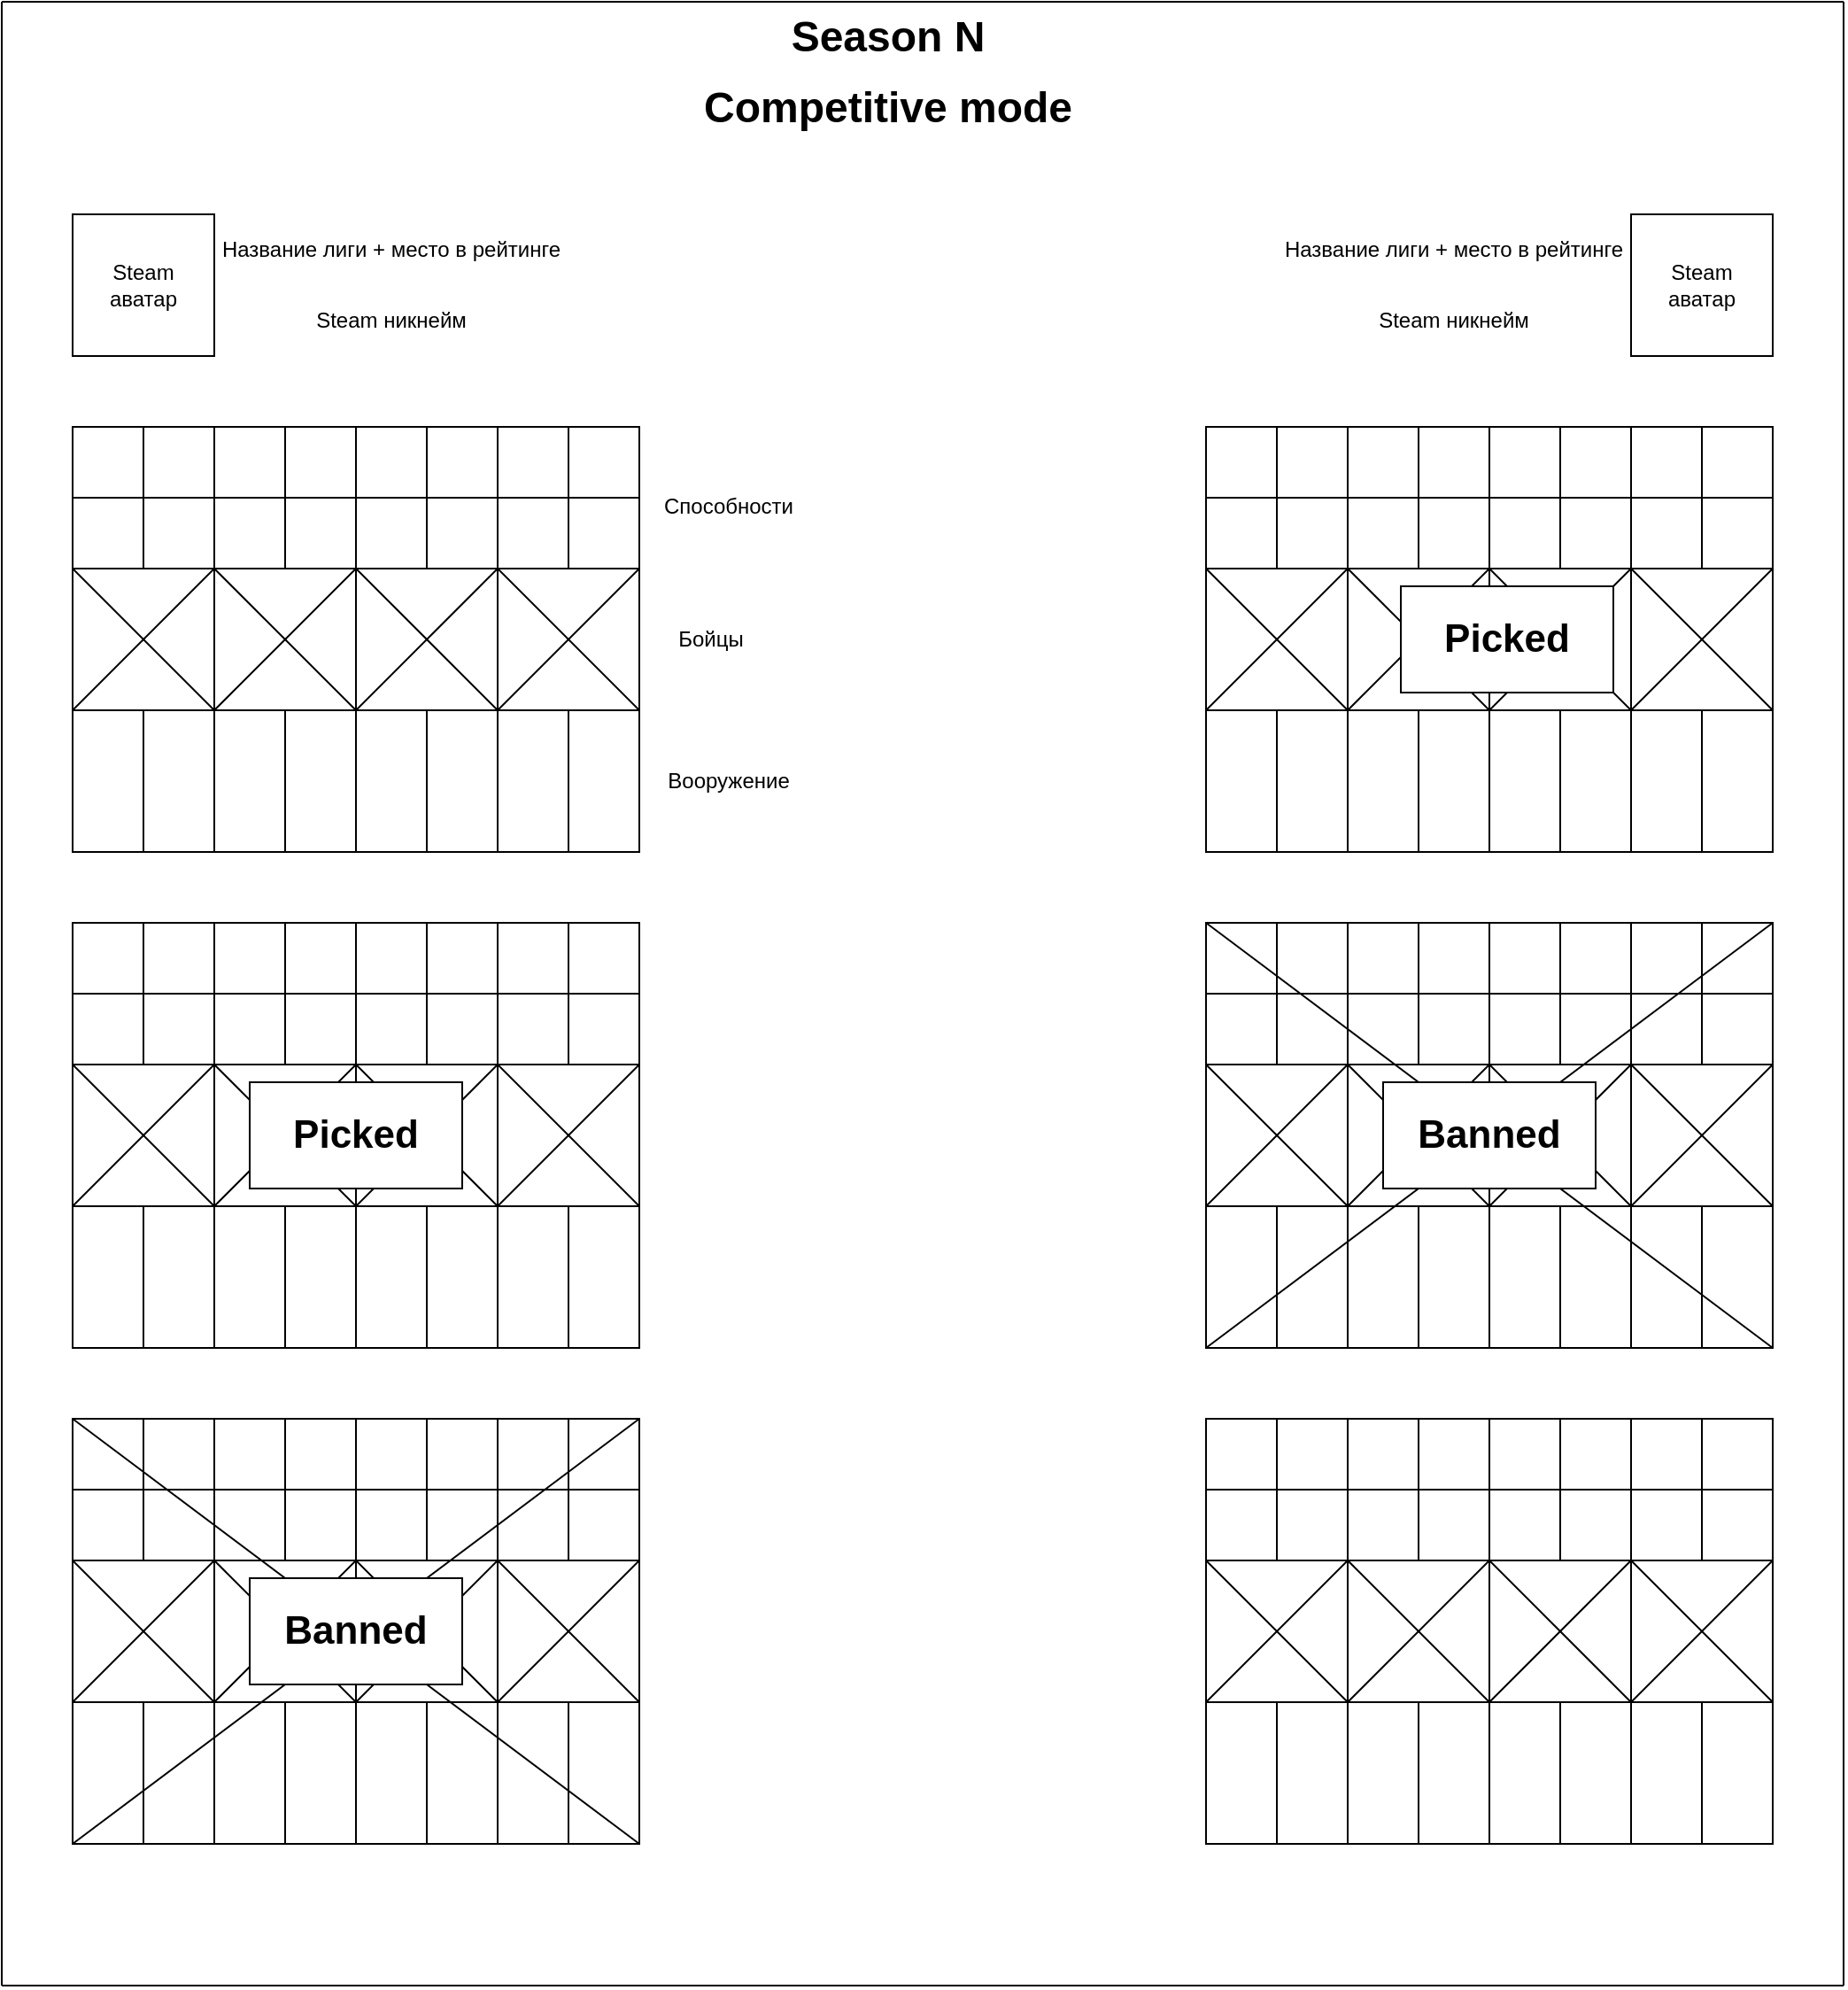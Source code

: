 <mxfile version="20.3.0" type="device"><diagram name="Page-1" id="03018318-947c-dd8e-b7a3-06fadd420f32"><mxGraphModel dx="1422" dy="1725" grid="1" gridSize="10" guides="1" tooltips="1" connect="1" arrows="1" fold="1" page="1" pageScale="1" pageWidth="1100" pageHeight="850" background="none" math="0" shadow="0"><root><mxCell id="0"/><mxCell id="1" parent="0"/><mxCell id="Wm2LKDIIWvt6Hf_OuurH-1" value="" style="endArrow=none;html=1;rounded=0;" edge="1" parent="1"><mxGeometry width="50" height="50" relative="1" as="geometry"><mxPoint x="40" y="840" as="sourcePoint"/><mxPoint x="40" y="-280" as="targetPoint"/></mxGeometry></mxCell><mxCell id="Wm2LKDIIWvt6Hf_OuurH-2" value="" style="endArrow=none;html=1;rounded=0;" edge="1" parent="1"><mxGeometry width="50" height="50" relative="1" as="geometry"><mxPoint x="40" y="840" as="sourcePoint"/><mxPoint x="1080" y="840" as="targetPoint"/></mxGeometry></mxCell><mxCell id="Wm2LKDIIWvt6Hf_OuurH-3" value="" style="endArrow=none;html=1;rounded=0;" edge="1" parent="1"><mxGeometry width="50" height="50" relative="1" as="geometry"><mxPoint x="40" y="-280" as="sourcePoint"/><mxPoint x="1080" y="-280" as="targetPoint"/></mxGeometry></mxCell><mxCell id="Wm2LKDIIWvt6Hf_OuurH-4" value="" style="endArrow=none;html=1;rounded=0;" edge="1" parent="1"><mxGeometry width="50" height="50" relative="1" as="geometry"><mxPoint x="1080" y="840" as="sourcePoint"/><mxPoint x="1080" y="-280" as="targetPoint"/></mxGeometry></mxCell><mxCell id="Wm2LKDIIWvt6Hf_OuurH-5" value="Steam&lt;br&gt;аватар" style="whiteSpace=wrap;html=1;aspect=fixed;" vertex="1" parent="1"><mxGeometry x="80" y="-160" width="80" height="80" as="geometry"/></mxCell><mxCell id="Wm2LKDIIWvt6Hf_OuurH-7" value="Season N" style="text;strokeColor=none;fillColor=none;html=1;fontSize=24;fontStyle=1;verticalAlign=middle;align=center;" vertex="1" parent="1"><mxGeometry x="480" y="-280" width="120" height="40" as="geometry"/></mxCell><mxCell id="Wm2LKDIIWvt6Hf_OuurH-8" value="Competitive mode" style="text;strokeColor=none;fillColor=none;html=1;fontSize=24;fontStyle=1;verticalAlign=middle;align=center;" vertex="1" parent="1"><mxGeometry x="480" y="-240" width="120" height="40" as="geometry"/></mxCell><mxCell id="Wm2LKDIIWvt6Hf_OuurH-9" value="Название лиги + место в рейтинге" style="text;html=1;strokeColor=none;fillColor=none;align=center;verticalAlign=middle;whiteSpace=wrap;rounded=0;" vertex="1" parent="1"><mxGeometry x="160" y="-160" width="200" height="40" as="geometry"/></mxCell><mxCell id="Wm2LKDIIWvt6Hf_OuurH-10" value="Steam никнейм" style="text;html=1;strokeColor=none;fillColor=none;align=center;verticalAlign=middle;whiteSpace=wrap;rounded=0;" vertex="1" parent="1"><mxGeometry x="160" y="-120" width="200" height="40" as="geometry"/></mxCell><mxCell id="Wm2LKDIIWvt6Hf_OuurH-11" value="Steam&lt;br&gt;аватар" style="whiteSpace=wrap;html=1;aspect=fixed;" vertex="1" parent="1"><mxGeometry x="960" y="-160" width="80" height="80" as="geometry"/></mxCell><mxCell id="Wm2LKDIIWvt6Hf_OuurH-12" value="Название лиги + место в рейтинге" style="text;html=1;strokeColor=none;fillColor=none;align=center;verticalAlign=middle;whiteSpace=wrap;rounded=0;" vertex="1" parent="1"><mxGeometry x="760" y="-160" width="200" height="40" as="geometry"/></mxCell><mxCell id="Wm2LKDIIWvt6Hf_OuurH-13" value="Steam никнейм" style="text;html=1;strokeColor=none;fillColor=none;align=center;verticalAlign=middle;whiteSpace=wrap;rounded=0;" vertex="1" parent="1"><mxGeometry x="760" y="-120" width="200" height="40" as="geometry"/></mxCell><mxCell id="Wm2LKDIIWvt6Hf_OuurH-14" value="" style="whiteSpace=wrap;html=1;aspect=fixed;" vertex="1" parent="1"><mxGeometry x="80" y="40" width="80" height="80" as="geometry"/></mxCell><mxCell id="Wm2LKDIIWvt6Hf_OuurH-15" value="" style="endArrow=none;html=1;rounded=0;entryX=1;entryY=0;entryDx=0;entryDy=0;" edge="1" parent="1" target="Wm2LKDIIWvt6Hf_OuurH-14"><mxGeometry width="50" height="50" relative="1" as="geometry"><mxPoint x="80" y="120" as="sourcePoint"/><mxPoint x="130" y="70" as="targetPoint"/></mxGeometry></mxCell><mxCell id="Wm2LKDIIWvt6Hf_OuurH-16" value="" style="endArrow=none;html=1;rounded=0;entryX=1;entryY=1;entryDx=0;entryDy=0;" edge="1" parent="1" target="Wm2LKDIIWvt6Hf_OuurH-14"><mxGeometry width="50" height="50" relative="1" as="geometry"><mxPoint x="80" y="40" as="sourcePoint"/><mxPoint x="130" y="-10" as="targetPoint"/></mxGeometry></mxCell><mxCell id="Wm2LKDIIWvt6Hf_OuurH-20" value="" style="whiteSpace=wrap;html=1;aspect=fixed;" vertex="1" parent="1"><mxGeometry x="160" y="40" width="80" height="80" as="geometry"/></mxCell><mxCell id="Wm2LKDIIWvt6Hf_OuurH-21" value="" style="endArrow=none;html=1;rounded=0;entryX=1;entryY=0;entryDx=0;entryDy=0;" edge="1" parent="1" target="Wm2LKDIIWvt6Hf_OuurH-20"><mxGeometry width="50" height="50" relative="1" as="geometry"><mxPoint x="160" y="120" as="sourcePoint"/><mxPoint x="210" y="70" as="targetPoint"/></mxGeometry></mxCell><mxCell id="Wm2LKDIIWvt6Hf_OuurH-22" value="" style="endArrow=none;html=1;rounded=0;entryX=1;entryY=1;entryDx=0;entryDy=0;" edge="1" parent="1" target="Wm2LKDIIWvt6Hf_OuurH-20"><mxGeometry width="50" height="50" relative="1" as="geometry"><mxPoint x="160" y="40" as="sourcePoint"/><mxPoint x="210" y="-10" as="targetPoint"/></mxGeometry></mxCell><mxCell id="Wm2LKDIIWvt6Hf_OuurH-23" value="" style="whiteSpace=wrap;html=1;aspect=fixed;" vertex="1" parent="1"><mxGeometry x="240" y="40" width="80" height="80" as="geometry"/></mxCell><mxCell id="Wm2LKDIIWvt6Hf_OuurH-24" value="" style="endArrow=none;html=1;rounded=0;entryX=1;entryY=0;entryDx=0;entryDy=0;" edge="1" parent="1" target="Wm2LKDIIWvt6Hf_OuurH-23"><mxGeometry width="50" height="50" relative="1" as="geometry"><mxPoint x="240" y="120" as="sourcePoint"/><mxPoint x="290" y="70" as="targetPoint"/></mxGeometry></mxCell><mxCell id="Wm2LKDIIWvt6Hf_OuurH-25" value="" style="endArrow=none;html=1;rounded=0;entryX=1;entryY=1;entryDx=0;entryDy=0;" edge="1" parent="1" target="Wm2LKDIIWvt6Hf_OuurH-23"><mxGeometry width="50" height="50" relative="1" as="geometry"><mxPoint x="240" y="40" as="sourcePoint"/><mxPoint x="290" y="-10" as="targetPoint"/></mxGeometry></mxCell><mxCell id="Wm2LKDIIWvt6Hf_OuurH-26" value="" style="whiteSpace=wrap;html=1;aspect=fixed;" vertex="1" parent="1"><mxGeometry x="320" y="40" width="80" height="80" as="geometry"/></mxCell><mxCell id="Wm2LKDIIWvt6Hf_OuurH-27" value="" style="endArrow=none;html=1;rounded=0;entryX=1;entryY=0;entryDx=0;entryDy=0;" edge="1" parent="1" target="Wm2LKDIIWvt6Hf_OuurH-26"><mxGeometry width="50" height="50" relative="1" as="geometry"><mxPoint x="320" y="120" as="sourcePoint"/><mxPoint x="370" y="70" as="targetPoint"/></mxGeometry></mxCell><mxCell id="Wm2LKDIIWvt6Hf_OuurH-28" value="" style="endArrow=none;html=1;rounded=0;entryX=1;entryY=1;entryDx=0;entryDy=0;" edge="1" parent="1" target="Wm2LKDIIWvt6Hf_OuurH-26"><mxGeometry width="50" height="50" relative="1" as="geometry"><mxPoint x="320" y="40" as="sourcePoint"/><mxPoint x="370" y="-10" as="targetPoint"/></mxGeometry></mxCell><mxCell id="Wm2LKDIIWvt6Hf_OuurH-29" value="" style="rounded=0;whiteSpace=wrap;html=1;" vertex="1" parent="1"><mxGeometry x="80" y="120" width="40" height="80" as="geometry"/></mxCell><mxCell id="Wm2LKDIIWvt6Hf_OuurH-30" value="" style="rounded=0;whiteSpace=wrap;html=1;" vertex="1" parent="1"><mxGeometry x="120" y="120" width="40" height="80" as="geometry"/></mxCell><mxCell id="Wm2LKDIIWvt6Hf_OuurH-31" value="" style="rounded=0;whiteSpace=wrap;html=1;" vertex="1" parent="1"><mxGeometry x="160" y="120" width="40" height="80" as="geometry"/></mxCell><mxCell id="Wm2LKDIIWvt6Hf_OuurH-32" value="" style="rounded=0;whiteSpace=wrap;html=1;" vertex="1" parent="1"><mxGeometry x="200" y="120" width="40" height="80" as="geometry"/></mxCell><mxCell id="Wm2LKDIIWvt6Hf_OuurH-33" value="" style="rounded=0;whiteSpace=wrap;html=1;" vertex="1" parent="1"><mxGeometry x="240" y="120" width="40" height="80" as="geometry"/></mxCell><mxCell id="Wm2LKDIIWvt6Hf_OuurH-34" value="" style="rounded=0;whiteSpace=wrap;html=1;" vertex="1" parent="1"><mxGeometry x="280" y="120" width="40" height="80" as="geometry"/></mxCell><mxCell id="Wm2LKDIIWvt6Hf_OuurH-35" value="" style="rounded=0;whiteSpace=wrap;html=1;" vertex="1" parent="1"><mxGeometry x="320" y="120" width="40" height="80" as="geometry"/></mxCell><mxCell id="Wm2LKDIIWvt6Hf_OuurH-36" value="" style="rounded=0;whiteSpace=wrap;html=1;" vertex="1" parent="1"><mxGeometry x="360" y="120" width="40" height="80" as="geometry"/></mxCell><mxCell id="Wm2LKDIIWvt6Hf_OuurH-37" value="" style="rounded=0;whiteSpace=wrap;html=1;" vertex="1" parent="1"><mxGeometry x="80" y="-40" width="40" height="40" as="geometry"/></mxCell><mxCell id="Wm2LKDIIWvt6Hf_OuurH-38" value="" style="rounded=0;whiteSpace=wrap;html=1;" vertex="1" parent="1"><mxGeometry x="80" width="40" height="40" as="geometry"/></mxCell><mxCell id="Wm2LKDIIWvt6Hf_OuurH-39" value="" style="rounded=0;whiteSpace=wrap;html=1;" vertex="1" parent="1"><mxGeometry x="120" y="-40" width="40" height="40" as="geometry"/></mxCell><mxCell id="Wm2LKDIIWvt6Hf_OuurH-40" value="" style="rounded=0;whiteSpace=wrap;html=1;" vertex="1" parent="1"><mxGeometry x="120" width="40" height="40" as="geometry"/></mxCell><mxCell id="Wm2LKDIIWvt6Hf_OuurH-42" value="" style="rounded=0;whiteSpace=wrap;html=1;" vertex="1" parent="1"><mxGeometry x="160" y="-40" width="40" height="40" as="geometry"/></mxCell><mxCell id="Wm2LKDIIWvt6Hf_OuurH-43" value="" style="rounded=0;whiteSpace=wrap;html=1;" vertex="1" parent="1"><mxGeometry x="160" width="40" height="40" as="geometry"/></mxCell><mxCell id="Wm2LKDIIWvt6Hf_OuurH-44" value="" style="rounded=0;whiteSpace=wrap;html=1;" vertex="1" parent="1"><mxGeometry x="200" y="-40" width="40" height="40" as="geometry"/></mxCell><mxCell id="Wm2LKDIIWvt6Hf_OuurH-45" value="" style="rounded=0;whiteSpace=wrap;html=1;" vertex="1" parent="1"><mxGeometry x="200" width="40" height="40" as="geometry"/></mxCell><mxCell id="Wm2LKDIIWvt6Hf_OuurH-46" value="" style="rounded=0;whiteSpace=wrap;html=1;" vertex="1" parent="1"><mxGeometry x="240" y="-40" width="40" height="40" as="geometry"/></mxCell><mxCell id="Wm2LKDIIWvt6Hf_OuurH-47" value="" style="rounded=0;whiteSpace=wrap;html=1;" vertex="1" parent="1"><mxGeometry x="240" width="40" height="40" as="geometry"/></mxCell><mxCell id="Wm2LKDIIWvt6Hf_OuurH-48" value="" style="rounded=0;whiteSpace=wrap;html=1;" vertex="1" parent="1"><mxGeometry x="280" y="-40" width="40" height="40" as="geometry"/></mxCell><mxCell id="Wm2LKDIIWvt6Hf_OuurH-49" value="" style="rounded=0;whiteSpace=wrap;html=1;" vertex="1" parent="1"><mxGeometry x="280" width="40" height="40" as="geometry"/></mxCell><mxCell id="Wm2LKDIIWvt6Hf_OuurH-50" value="" style="rounded=0;whiteSpace=wrap;html=1;" vertex="1" parent="1"><mxGeometry x="320" y="-40" width="40" height="40" as="geometry"/></mxCell><mxCell id="Wm2LKDIIWvt6Hf_OuurH-51" value="" style="rounded=0;whiteSpace=wrap;html=1;" vertex="1" parent="1"><mxGeometry x="320" width="40" height="40" as="geometry"/></mxCell><mxCell id="Wm2LKDIIWvt6Hf_OuurH-52" value="" style="rounded=0;whiteSpace=wrap;html=1;" vertex="1" parent="1"><mxGeometry x="360" y="-40" width="40" height="40" as="geometry"/></mxCell><mxCell id="Wm2LKDIIWvt6Hf_OuurH-53" value="" style="rounded=0;whiteSpace=wrap;html=1;" vertex="1" parent="1"><mxGeometry x="360" width="40" height="40" as="geometry"/></mxCell><mxCell id="Wm2LKDIIWvt6Hf_OuurH-54" value="" style="whiteSpace=wrap;html=1;aspect=fixed;" vertex="1" parent="1"><mxGeometry x="80" y="320" width="80" height="80" as="geometry"/></mxCell><mxCell id="Wm2LKDIIWvt6Hf_OuurH-55" value="" style="endArrow=none;html=1;rounded=0;entryX=1;entryY=0;entryDx=0;entryDy=0;" edge="1" parent="1" target="Wm2LKDIIWvt6Hf_OuurH-54"><mxGeometry width="50" height="50" relative="1" as="geometry"><mxPoint x="80" y="400" as="sourcePoint"/><mxPoint x="130" y="350" as="targetPoint"/></mxGeometry></mxCell><mxCell id="Wm2LKDIIWvt6Hf_OuurH-56" value="" style="endArrow=none;html=1;rounded=0;entryX=1;entryY=1;entryDx=0;entryDy=0;" edge="1" parent="1" target="Wm2LKDIIWvt6Hf_OuurH-54"><mxGeometry width="50" height="50" relative="1" as="geometry"><mxPoint x="80" y="320" as="sourcePoint"/><mxPoint x="130" y="270" as="targetPoint"/></mxGeometry></mxCell><mxCell id="Wm2LKDIIWvt6Hf_OuurH-57" value="" style="whiteSpace=wrap;html=1;aspect=fixed;" vertex="1" parent="1"><mxGeometry x="160" y="320" width="80" height="80" as="geometry"/></mxCell><mxCell id="Wm2LKDIIWvt6Hf_OuurH-58" value="" style="endArrow=none;html=1;rounded=0;entryX=1;entryY=0;entryDx=0;entryDy=0;" edge="1" parent="1" target="Wm2LKDIIWvt6Hf_OuurH-57"><mxGeometry width="50" height="50" relative="1" as="geometry"><mxPoint x="160" y="400" as="sourcePoint"/><mxPoint x="210" y="350" as="targetPoint"/></mxGeometry></mxCell><mxCell id="Wm2LKDIIWvt6Hf_OuurH-59" value="" style="endArrow=none;html=1;rounded=0;entryX=1;entryY=1;entryDx=0;entryDy=0;" edge="1" parent="1" target="Wm2LKDIIWvt6Hf_OuurH-57"><mxGeometry width="50" height="50" relative="1" as="geometry"><mxPoint x="160" y="320" as="sourcePoint"/><mxPoint x="210" y="270" as="targetPoint"/></mxGeometry></mxCell><mxCell id="Wm2LKDIIWvt6Hf_OuurH-60" value="" style="whiteSpace=wrap;html=1;aspect=fixed;" vertex="1" parent="1"><mxGeometry x="240" y="320" width="80" height="80" as="geometry"/></mxCell><mxCell id="Wm2LKDIIWvt6Hf_OuurH-61" value="" style="endArrow=none;html=1;rounded=0;entryX=1;entryY=0;entryDx=0;entryDy=0;" edge="1" parent="1" target="Wm2LKDIIWvt6Hf_OuurH-60"><mxGeometry width="50" height="50" relative="1" as="geometry"><mxPoint x="240" y="400" as="sourcePoint"/><mxPoint x="290" y="350" as="targetPoint"/></mxGeometry></mxCell><mxCell id="Wm2LKDIIWvt6Hf_OuurH-62" value="" style="endArrow=none;html=1;rounded=0;entryX=1;entryY=1;entryDx=0;entryDy=0;" edge="1" parent="1" target="Wm2LKDIIWvt6Hf_OuurH-60"><mxGeometry width="50" height="50" relative="1" as="geometry"><mxPoint x="240" y="320" as="sourcePoint"/><mxPoint x="290" y="270" as="targetPoint"/></mxGeometry></mxCell><mxCell id="Wm2LKDIIWvt6Hf_OuurH-63" value="" style="whiteSpace=wrap;html=1;aspect=fixed;" vertex="1" parent="1"><mxGeometry x="320" y="320" width="80" height="80" as="geometry"/></mxCell><mxCell id="Wm2LKDIIWvt6Hf_OuurH-64" value="" style="endArrow=none;html=1;rounded=0;entryX=1;entryY=0;entryDx=0;entryDy=0;" edge="1" parent="1" target="Wm2LKDIIWvt6Hf_OuurH-63"><mxGeometry width="50" height="50" relative="1" as="geometry"><mxPoint x="320" y="400" as="sourcePoint"/><mxPoint x="370" y="350" as="targetPoint"/></mxGeometry></mxCell><mxCell id="Wm2LKDIIWvt6Hf_OuurH-65" value="" style="endArrow=none;html=1;rounded=0;entryX=1;entryY=1;entryDx=0;entryDy=0;" edge="1" parent="1" target="Wm2LKDIIWvt6Hf_OuurH-63"><mxGeometry width="50" height="50" relative="1" as="geometry"><mxPoint x="320" y="320" as="sourcePoint"/><mxPoint x="370" y="270" as="targetPoint"/></mxGeometry></mxCell><mxCell id="Wm2LKDIIWvt6Hf_OuurH-66" value="" style="rounded=0;whiteSpace=wrap;html=1;" vertex="1" parent="1"><mxGeometry x="80" y="400" width="40" height="80" as="geometry"/></mxCell><mxCell id="Wm2LKDIIWvt6Hf_OuurH-67" value="" style="rounded=0;whiteSpace=wrap;html=1;" vertex="1" parent="1"><mxGeometry x="120" y="400" width="40" height="80" as="geometry"/></mxCell><mxCell id="Wm2LKDIIWvt6Hf_OuurH-68" value="" style="rounded=0;whiteSpace=wrap;html=1;" vertex="1" parent="1"><mxGeometry x="160" y="400" width="40" height="80" as="geometry"/></mxCell><mxCell id="Wm2LKDIIWvt6Hf_OuurH-69" value="" style="rounded=0;whiteSpace=wrap;html=1;" vertex="1" parent="1"><mxGeometry x="200" y="400" width="40" height="80" as="geometry"/></mxCell><mxCell id="Wm2LKDIIWvt6Hf_OuurH-70" value="" style="rounded=0;whiteSpace=wrap;html=1;" vertex="1" parent="1"><mxGeometry x="240" y="400" width="40" height="80" as="geometry"/></mxCell><mxCell id="Wm2LKDIIWvt6Hf_OuurH-71" value="" style="rounded=0;whiteSpace=wrap;html=1;" vertex="1" parent="1"><mxGeometry x="280" y="400" width="40" height="80" as="geometry"/></mxCell><mxCell id="Wm2LKDIIWvt6Hf_OuurH-72" value="" style="rounded=0;whiteSpace=wrap;html=1;" vertex="1" parent="1"><mxGeometry x="320" y="400" width="40" height="80" as="geometry"/></mxCell><mxCell id="Wm2LKDIIWvt6Hf_OuurH-73" value="" style="rounded=0;whiteSpace=wrap;html=1;" vertex="1" parent="1"><mxGeometry x="360" y="400" width="40" height="80" as="geometry"/></mxCell><mxCell id="Wm2LKDIIWvt6Hf_OuurH-74" value="" style="rounded=0;whiteSpace=wrap;html=1;" vertex="1" parent="1"><mxGeometry x="80" y="240" width="40" height="40" as="geometry"/></mxCell><mxCell id="Wm2LKDIIWvt6Hf_OuurH-75" value="" style="rounded=0;whiteSpace=wrap;html=1;" vertex="1" parent="1"><mxGeometry x="80" y="280" width="40" height="40" as="geometry"/></mxCell><mxCell id="Wm2LKDIIWvt6Hf_OuurH-76" value="" style="rounded=0;whiteSpace=wrap;html=1;" vertex="1" parent="1"><mxGeometry x="120" y="240" width="40" height="40" as="geometry"/></mxCell><mxCell id="Wm2LKDIIWvt6Hf_OuurH-77" value="" style="rounded=0;whiteSpace=wrap;html=1;" vertex="1" parent="1"><mxGeometry x="120" y="280" width="40" height="40" as="geometry"/></mxCell><mxCell id="Wm2LKDIIWvt6Hf_OuurH-78" value="" style="rounded=0;whiteSpace=wrap;html=1;" vertex="1" parent="1"><mxGeometry x="160" y="240" width="40" height="40" as="geometry"/></mxCell><mxCell id="Wm2LKDIIWvt6Hf_OuurH-79" value="" style="rounded=0;whiteSpace=wrap;html=1;" vertex="1" parent="1"><mxGeometry x="160" y="280" width="40" height="40" as="geometry"/></mxCell><mxCell id="Wm2LKDIIWvt6Hf_OuurH-80" value="" style="rounded=0;whiteSpace=wrap;html=1;" vertex="1" parent="1"><mxGeometry x="200" y="240" width="40" height="40" as="geometry"/></mxCell><mxCell id="Wm2LKDIIWvt6Hf_OuurH-81" value="" style="rounded=0;whiteSpace=wrap;html=1;" vertex="1" parent="1"><mxGeometry x="200" y="280" width="40" height="40" as="geometry"/></mxCell><mxCell id="Wm2LKDIIWvt6Hf_OuurH-82" value="" style="rounded=0;whiteSpace=wrap;html=1;" vertex="1" parent="1"><mxGeometry x="240" y="240" width="40" height="40" as="geometry"/></mxCell><mxCell id="Wm2LKDIIWvt6Hf_OuurH-83" value="" style="rounded=0;whiteSpace=wrap;html=1;" vertex="1" parent="1"><mxGeometry x="240" y="280" width="40" height="40" as="geometry"/></mxCell><mxCell id="Wm2LKDIIWvt6Hf_OuurH-84" value="" style="rounded=0;whiteSpace=wrap;html=1;" vertex="1" parent="1"><mxGeometry x="280" y="240" width="40" height="40" as="geometry"/></mxCell><mxCell id="Wm2LKDIIWvt6Hf_OuurH-85" value="" style="rounded=0;whiteSpace=wrap;html=1;" vertex="1" parent="1"><mxGeometry x="280" y="280" width="40" height="40" as="geometry"/></mxCell><mxCell id="Wm2LKDIIWvt6Hf_OuurH-86" value="" style="rounded=0;whiteSpace=wrap;html=1;" vertex="1" parent="1"><mxGeometry x="320" y="240" width="40" height="40" as="geometry"/></mxCell><mxCell id="Wm2LKDIIWvt6Hf_OuurH-87" value="" style="rounded=0;whiteSpace=wrap;html=1;" vertex="1" parent="1"><mxGeometry x="320" y="280" width="40" height="40" as="geometry"/></mxCell><mxCell id="Wm2LKDIIWvt6Hf_OuurH-88" value="" style="rounded=0;whiteSpace=wrap;html=1;" vertex="1" parent="1"><mxGeometry x="360" y="240" width="40" height="40" as="geometry"/></mxCell><mxCell id="Wm2LKDIIWvt6Hf_OuurH-89" value="" style="rounded=0;whiteSpace=wrap;html=1;" vertex="1" parent="1"><mxGeometry x="360" y="280" width="40" height="40" as="geometry"/></mxCell><mxCell id="Wm2LKDIIWvt6Hf_OuurH-90" value="" style="whiteSpace=wrap;html=1;aspect=fixed;" vertex="1" parent="1"><mxGeometry x="80" y="600" width="80" height="80" as="geometry"/></mxCell><mxCell id="Wm2LKDIIWvt6Hf_OuurH-91" value="" style="endArrow=none;html=1;rounded=0;entryX=1;entryY=0;entryDx=0;entryDy=0;" edge="1" parent="1" target="Wm2LKDIIWvt6Hf_OuurH-90"><mxGeometry width="50" height="50" relative="1" as="geometry"><mxPoint x="80" y="680" as="sourcePoint"/><mxPoint x="130" y="630" as="targetPoint"/></mxGeometry></mxCell><mxCell id="Wm2LKDIIWvt6Hf_OuurH-92" value="" style="endArrow=none;html=1;rounded=0;entryX=1;entryY=1;entryDx=0;entryDy=0;" edge="1" parent="1" target="Wm2LKDIIWvt6Hf_OuurH-90"><mxGeometry width="50" height="50" relative="1" as="geometry"><mxPoint x="80" y="600" as="sourcePoint"/><mxPoint x="130" y="550" as="targetPoint"/></mxGeometry></mxCell><mxCell id="Wm2LKDIIWvt6Hf_OuurH-93" value="" style="whiteSpace=wrap;html=1;aspect=fixed;" vertex="1" parent="1"><mxGeometry x="160" y="600" width="80" height="80" as="geometry"/></mxCell><mxCell id="Wm2LKDIIWvt6Hf_OuurH-94" value="" style="endArrow=none;html=1;rounded=0;entryX=1;entryY=0;entryDx=0;entryDy=0;" edge="1" parent="1" target="Wm2LKDIIWvt6Hf_OuurH-93"><mxGeometry width="50" height="50" relative="1" as="geometry"><mxPoint x="160" y="680" as="sourcePoint"/><mxPoint x="210" y="630" as="targetPoint"/></mxGeometry></mxCell><mxCell id="Wm2LKDIIWvt6Hf_OuurH-95" value="" style="endArrow=none;html=1;rounded=0;entryX=1;entryY=1;entryDx=0;entryDy=0;" edge="1" parent="1" target="Wm2LKDIIWvt6Hf_OuurH-93"><mxGeometry width="50" height="50" relative="1" as="geometry"><mxPoint x="160" y="600" as="sourcePoint"/><mxPoint x="210" y="550" as="targetPoint"/></mxGeometry></mxCell><mxCell id="Wm2LKDIIWvt6Hf_OuurH-96" value="" style="whiteSpace=wrap;html=1;aspect=fixed;" vertex="1" parent="1"><mxGeometry x="240" y="600" width="80" height="80" as="geometry"/></mxCell><mxCell id="Wm2LKDIIWvt6Hf_OuurH-97" value="" style="endArrow=none;html=1;rounded=0;entryX=1;entryY=0;entryDx=0;entryDy=0;" edge="1" parent="1" target="Wm2LKDIIWvt6Hf_OuurH-96"><mxGeometry width="50" height="50" relative="1" as="geometry"><mxPoint x="240" y="680" as="sourcePoint"/><mxPoint x="290" y="630" as="targetPoint"/></mxGeometry></mxCell><mxCell id="Wm2LKDIIWvt6Hf_OuurH-98" value="" style="endArrow=none;html=1;rounded=0;entryX=1;entryY=1;entryDx=0;entryDy=0;" edge="1" parent="1" target="Wm2LKDIIWvt6Hf_OuurH-96"><mxGeometry width="50" height="50" relative="1" as="geometry"><mxPoint x="240" y="600" as="sourcePoint"/><mxPoint x="290" y="550" as="targetPoint"/></mxGeometry></mxCell><mxCell id="Wm2LKDIIWvt6Hf_OuurH-99" value="" style="whiteSpace=wrap;html=1;aspect=fixed;" vertex="1" parent="1"><mxGeometry x="320" y="600" width="80" height="80" as="geometry"/></mxCell><mxCell id="Wm2LKDIIWvt6Hf_OuurH-100" value="" style="endArrow=none;html=1;rounded=0;entryX=1;entryY=0;entryDx=0;entryDy=0;" edge="1" parent="1" target="Wm2LKDIIWvt6Hf_OuurH-99"><mxGeometry width="50" height="50" relative="1" as="geometry"><mxPoint x="320" y="680" as="sourcePoint"/><mxPoint x="370" y="630" as="targetPoint"/></mxGeometry></mxCell><mxCell id="Wm2LKDIIWvt6Hf_OuurH-101" value="" style="endArrow=none;html=1;rounded=0;entryX=1;entryY=1;entryDx=0;entryDy=0;" edge="1" parent="1" target="Wm2LKDIIWvt6Hf_OuurH-99"><mxGeometry width="50" height="50" relative="1" as="geometry"><mxPoint x="320" y="600" as="sourcePoint"/><mxPoint x="370" y="550" as="targetPoint"/></mxGeometry></mxCell><mxCell id="Wm2LKDIIWvt6Hf_OuurH-102" value="" style="rounded=0;whiteSpace=wrap;html=1;" vertex="1" parent="1"><mxGeometry x="80" y="680" width="40" height="80" as="geometry"/></mxCell><mxCell id="Wm2LKDIIWvt6Hf_OuurH-103" value="" style="rounded=0;whiteSpace=wrap;html=1;" vertex="1" parent="1"><mxGeometry x="120" y="680" width="40" height="80" as="geometry"/></mxCell><mxCell id="Wm2LKDIIWvt6Hf_OuurH-104" value="" style="rounded=0;whiteSpace=wrap;html=1;" vertex="1" parent="1"><mxGeometry x="160" y="680" width="40" height="80" as="geometry"/></mxCell><mxCell id="Wm2LKDIIWvt6Hf_OuurH-105" value="" style="rounded=0;whiteSpace=wrap;html=1;" vertex="1" parent="1"><mxGeometry x="200" y="680" width="40" height="80" as="geometry"/></mxCell><mxCell id="Wm2LKDIIWvt6Hf_OuurH-106" value="" style="rounded=0;whiteSpace=wrap;html=1;" vertex="1" parent="1"><mxGeometry x="240" y="680" width="40" height="80" as="geometry"/></mxCell><mxCell id="Wm2LKDIIWvt6Hf_OuurH-107" value="" style="rounded=0;whiteSpace=wrap;html=1;" vertex="1" parent="1"><mxGeometry x="280" y="680" width="40" height="80" as="geometry"/></mxCell><mxCell id="Wm2LKDIIWvt6Hf_OuurH-108" value="" style="rounded=0;whiteSpace=wrap;html=1;" vertex="1" parent="1"><mxGeometry x="320" y="680" width="40" height="80" as="geometry"/></mxCell><mxCell id="Wm2LKDIIWvt6Hf_OuurH-109" value="" style="rounded=0;whiteSpace=wrap;html=1;" vertex="1" parent="1"><mxGeometry x="360" y="680" width="40" height="80" as="geometry"/></mxCell><mxCell id="Wm2LKDIIWvt6Hf_OuurH-110" value="" style="rounded=0;whiteSpace=wrap;html=1;" vertex="1" parent="1"><mxGeometry x="80" y="520" width="40" height="40" as="geometry"/></mxCell><mxCell id="Wm2LKDIIWvt6Hf_OuurH-111" value="" style="rounded=0;whiteSpace=wrap;html=1;" vertex="1" parent="1"><mxGeometry x="80" y="560" width="40" height="40" as="geometry"/></mxCell><mxCell id="Wm2LKDIIWvt6Hf_OuurH-112" value="" style="rounded=0;whiteSpace=wrap;html=1;" vertex="1" parent="1"><mxGeometry x="120" y="520" width="40" height="40" as="geometry"/></mxCell><mxCell id="Wm2LKDIIWvt6Hf_OuurH-113" value="" style="rounded=0;whiteSpace=wrap;html=1;" vertex="1" parent="1"><mxGeometry x="120" y="560" width="40" height="40" as="geometry"/></mxCell><mxCell id="Wm2LKDIIWvt6Hf_OuurH-114" value="" style="rounded=0;whiteSpace=wrap;html=1;" vertex="1" parent="1"><mxGeometry x="160" y="520" width="40" height="40" as="geometry"/></mxCell><mxCell id="Wm2LKDIIWvt6Hf_OuurH-115" value="" style="rounded=0;whiteSpace=wrap;html=1;" vertex="1" parent="1"><mxGeometry x="160" y="560" width="40" height="40" as="geometry"/></mxCell><mxCell id="Wm2LKDIIWvt6Hf_OuurH-116" value="" style="rounded=0;whiteSpace=wrap;html=1;" vertex="1" parent="1"><mxGeometry x="200" y="520" width="40" height="40" as="geometry"/></mxCell><mxCell id="Wm2LKDIIWvt6Hf_OuurH-117" value="" style="rounded=0;whiteSpace=wrap;html=1;" vertex="1" parent="1"><mxGeometry x="200" y="560" width="40" height="40" as="geometry"/></mxCell><mxCell id="Wm2LKDIIWvt6Hf_OuurH-118" value="" style="rounded=0;whiteSpace=wrap;html=1;" vertex="1" parent="1"><mxGeometry x="240" y="520" width="40" height="40" as="geometry"/></mxCell><mxCell id="Wm2LKDIIWvt6Hf_OuurH-119" value="" style="rounded=0;whiteSpace=wrap;html=1;" vertex="1" parent="1"><mxGeometry x="240" y="560" width="40" height="40" as="geometry"/></mxCell><mxCell id="Wm2LKDIIWvt6Hf_OuurH-120" value="" style="rounded=0;whiteSpace=wrap;html=1;" vertex="1" parent="1"><mxGeometry x="280" y="520" width="40" height="40" as="geometry"/></mxCell><mxCell id="Wm2LKDIIWvt6Hf_OuurH-121" value="" style="rounded=0;whiteSpace=wrap;html=1;" vertex="1" parent="1"><mxGeometry x="280" y="560" width="40" height="40" as="geometry"/></mxCell><mxCell id="Wm2LKDIIWvt6Hf_OuurH-122" value="" style="rounded=0;whiteSpace=wrap;html=1;" vertex="1" parent="1"><mxGeometry x="320" y="520" width="40" height="40" as="geometry"/></mxCell><mxCell id="Wm2LKDIIWvt6Hf_OuurH-123" value="" style="rounded=0;whiteSpace=wrap;html=1;" vertex="1" parent="1"><mxGeometry x="320" y="560" width="40" height="40" as="geometry"/></mxCell><mxCell id="Wm2LKDIIWvt6Hf_OuurH-124" value="" style="rounded=0;whiteSpace=wrap;html=1;" vertex="1" parent="1"><mxGeometry x="360" y="520" width="40" height="40" as="geometry"/></mxCell><mxCell id="Wm2LKDIIWvt6Hf_OuurH-125" value="" style="rounded=0;whiteSpace=wrap;html=1;" vertex="1" parent="1"><mxGeometry x="360" y="560" width="40" height="40" as="geometry"/></mxCell><mxCell id="Wm2LKDIIWvt6Hf_OuurH-126" value="" style="whiteSpace=wrap;html=1;aspect=fixed;" vertex="1" parent="1"><mxGeometry x="720" y="40" width="80" height="80" as="geometry"/></mxCell><mxCell id="Wm2LKDIIWvt6Hf_OuurH-127" value="" style="endArrow=none;html=1;rounded=0;entryX=1;entryY=0;entryDx=0;entryDy=0;" edge="1" parent="1" target="Wm2LKDIIWvt6Hf_OuurH-126"><mxGeometry width="50" height="50" relative="1" as="geometry"><mxPoint x="720" y="120" as="sourcePoint"/><mxPoint x="770" y="70" as="targetPoint"/></mxGeometry></mxCell><mxCell id="Wm2LKDIIWvt6Hf_OuurH-128" value="" style="endArrow=none;html=1;rounded=0;entryX=1;entryY=1;entryDx=0;entryDy=0;" edge="1" parent="1" target="Wm2LKDIIWvt6Hf_OuurH-126"><mxGeometry width="50" height="50" relative="1" as="geometry"><mxPoint x="720" y="40" as="sourcePoint"/><mxPoint x="770" y="-10" as="targetPoint"/></mxGeometry></mxCell><mxCell id="Wm2LKDIIWvt6Hf_OuurH-129" value="" style="whiteSpace=wrap;html=1;aspect=fixed;" vertex="1" parent="1"><mxGeometry x="800" y="40" width="80" height="80" as="geometry"/></mxCell><mxCell id="Wm2LKDIIWvt6Hf_OuurH-130" value="" style="endArrow=none;html=1;rounded=0;entryX=1;entryY=0;entryDx=0;entryDy=0;" edge="1" parent="1" target="Wm2LKDIIWvt6Hf_OuurH-129"><mxGeometry width="50" height="50" relative="1" as="geometry"><mxPoint x="800" y="120" as="sourcePoint"/><mxPoint x="850" y="70" as="targetPoint"/></mxGeometry></mxCell><mxCell id="Wm2LKDIIWvt6Hf_OuurH-131" value="" style="endArrow=none;html=1;rounded=0;entryX=1;entryY=1;entryDx=0;entryDy=0;" edge="1" parent="1" target="Wm2LKDIIWvt6Hf_OuurH-129"><mxGeometry width="50" height="50" relative="1" as="geometry"><mxPoint x="800" y="40" as="sourcePoint"/><mxPoint x="850" y="-10" as="targetPoint"/></mxGeometry></mxCell><mxCell id="Wm2LKDIIWvt6Hf_OuurH-132" value="" style="whiteSpace=wrap;html=1;aspect=fixed;" vertex="1" parent="1"><mxGeometry x="880" y="40" width="80" height="80" as="geometry"/></mxCell><mxCell id="Wm2LKDIIWvt6Hf_OuurH-133" value="" style="endArrow=none;html=1;rounded=0;entryX=1;entryY=0;entryDx=0;entryDy=0;" edge="1" parent="1" target="Wm2LKDIIWvt6Hf_OuurH-132"><mxGeometry width="50" height="50" relative="1" as="geometry"><mxPoint x="880" y="120" as="sourcePoint"/><mxPoint x="930" y="70" as="targetPoint"/></mxGeometry></mxCell><mxCell id="Wm2LKDIIWvt6Hf_OuurH-134" value="" style="endArrow=none;html=1;rounded=0;entryX=1;entryY=1;entryDx=0;entryDy=0;" edge="1" parent="1" target="Wm2LKDIIWvt6Hf_OuurH-132"><mxGeometry width="50" height="50" relative="1" as="geometry"><mxPoint x="880" y="40" as="sourcePoint"/><mxPoint x="930" y="-10" as="targetPoint"/></mxGeometry></mxCell><mxCell id="Wm2LKDIIWvt6Hf_OuurH-135" value="" style="whiteSpace=wrap;html=1;aspect=fixed;" vertex="1" parent="1"><mxGeometry x="960" y="40" width="80" height="80" as="geometry"/></mxCell><mxCell id="Wm2LKDIIWvt6Hf_OuurH-136" value="" style="endArrow=none;html=1;rounded=0;entryX=1;entryY=0;entryDx=0;entryDy=0;" edge="1" parent="1" target="Wm2LKDIIWvt6Hf_OuurH-135"><mxGeometry width="50" height="50" relative="1" as="geometry"><mxPoint x="960" y="120" as="sourcePoint"/><mxPoint x="1010" y="70" as="targetPoint"/></mxGeometry></mxCell><mxCell id="Wm2LKDIIWvt6Hf_OuurH-137" value="" style="endArrow=none;html=1;rounded=0;entryX=1;entryY=1;entryDx=0;entryDy=0;" edge="1" parent="1" target="Wm2LKDIIWvt6Hf_OuurH-135"><mxGeometry width="50" height="50" relative="1" as="geometry"><mxPoint x="960" y="40" as="sourcePoint"/><mxPoint x="1010" y="-10" as="targetPoint"/></mxGeometry></mxCell><mxCell id="Wm2LKDIIWvt6Hf_OuurH-138" value="" style="rounded=0;whiteSpace=wrap;html=1;" vertex="1" parent="1"><mxGeometry x="720" y="120" width="40" height="80" as="geometry"/></mxCell><mxCell id="Wm2LKDIIWvt6Hf_OuurH-139" value="" style="rounded=0;whiteSpace=wrap;html=1;" vertex="1" parent="1"><mxGeometry x="760" y="120" width="40" height="80" as="geometry"/></mxCell><mxCell id="Wm2LKDIIWvt6Hf_OuurH-140" value="" style="rounded=0;whiteSpace=wrap;html=1;" vertex="1" parent="1"><mxGeometry x="800" y="120" width="40" height="80" as="geometry"/></mxCell><mxCell id="Wm2LKDIIWvt6Hf_OuurH-141" value="" style="rounded=0;whiteSpace=wrap;html=1;" vertex="1" parent="1"><mxGeometry x="840" y="120" width="40" height="80" as="geometry"/></mxCell><mxCell id="Wm2LKDIIWvt6Hf_OuurH-142" value="" style="rounded=0;whiteSpace=wrap;html=1;" vertex="1" parent="1"><mxGeometry x="880" y="120" width="40" height="80" as="geometry"/></mxCell><mxCell id="Wm2LKDIIWvt6Hf_OuurH-143" value="" style="rounded=0;whiteSpace=wrap;html=1;" vertex="1" parent="1"><mxGeometry x="920" y="120" width="40" height="80" as="geometry"/></mxCell><mxCell id="Wm2LKDIIWvt6Hf_OuurH-144" value="" style="rounded=0;whiteSpace=wrap;html=1;" vertex="1" parent="1"><mxGeometry x="960" y="120" width="40" height="80" as="geometry"/></mxCell><mxCell id="Wm2LKDIIWvt6Hf_OuurH-145" value="" style="rounded=0;whiteSpace=wrap;html=1;" vertex="1" parent="1"><mxGeometry x="1000" y="120" width="40" height="80" as="geometry"/></mxCell><mxCell id="Wm2LKDIIWvt6Hf_OuurH-146" value="" style="rounded=0;whiteSpace=wrap;html=1;" vertex="1" parent="1"><mxGeometry x="720" y="-40" width="40" height="40" as="geometry"/></mxCell><mxCell id="Wm2LKDIIWvt6Hf_OuurH-147" value="" style="rounded=0;whiteSpace=wrap;html=1;" vertex="1" parent="1"><mxGeometry x="720" width="40" height="40" as="geometry"/></mxCell><mxCell id="Wm2LKDIIWvt6Hf_OuurH-148" value="" style="rounded=0;whiteSpace=wrap;html=1;" vertex="1" parent="1"><mxGeometry x="760" y="-40" width="40" height="40" as="geometry"/></mxCell><mxCell id="Wm2LKDIIWvt6Hf_OuurH-149" value="" style="rounded=0;whiteSpace=wrap;html=1;" vertex="1" parent="1"><mxGeometry x="760" width="40" height="40" as="geometry"/></mxCell><mxCell id="Wm2LKDIIWvt6Hf_OuurH-150" value="" style="rounded=0;whiteSpace=wrap;html=1;" vertex="1" parent="1"><mxGeometry x="800" y="-40" width="40" height="40" as="geometry"/></mxCell><mxCell id="Wm2LKDIIWvt6Hf_OuurH-151" value="" style="rounded=0;whiteSpace=wrap;html=1;" vertex="1" parent="1"><mxGeometry x="800" width="40" height="40" as="geometry"/></mxCell><mxCell id="Wm2LKDIIWvt6Hf_OuurH-152" value="" style="rounded=0;whiteSpace=wrap;html=1;" vertex="1" parent="1"><mxGeometry x="840" y="-40" width="40" height="40" as="geometry"/></mxCell><mxCell id="Wm2LKDIIWvt6Hf_OuurH-153" value="" style="rounded=0;whiteSpace=wrap;html=1;" vertex="1" parent="1"><mxGeometry x="840" width="40" height="40" as="geometry"/></mxCell><mxCell id="Wm2LKDIIWvt6Hf_OuurH-154" value="" style="rounded=0;whiteSpace=wrap;html=1;" vertex="1" parent="1"><mxGeometry x="880" y="-40" width="40" height="40" as="geometry"/></mxCell><mxCell id="Wm2LKDIIWvt6Hf_OuurH-155" value="" style="rounded=0;whiteSpace=wrap;html=1;" vertex="1" parent="1"><mxGeometry x="880" width="40" height="40" as="geometry"/></mxCell><mxCell id="Wm2LKDIIWvt6Hf_OuurH-156" value="" style="rounded=0;whiteSpace=wrap;html=1;" vertex="1" parent="1"><mxGeometry x="920" y="-40" width="40" height="40" as="geometry"/></mxCell><mxCell id="Wm2LKDIIWvt6Hf_OuurH-157" value="" style="rounded=0;whiteSpace=wrap;html=1;" vertex="1" parent="1"><mxGeometry x="920" width="40" height="40" as="geometry"/></mxCell><mxCell id="Wm2LKDIIWvt6Hf_OuurH-158" value="" style="rounded=0;whiteSpace=wrap;html=1;" vertex="1" parent="1"><mxGeometry x="960" y="-40" width="40" height="40" as="geometry"/></mxCell><mxCell id="Wm2LKDIIWvt6Hf_OuurH-159" value="" style="rounded=0;whiteSpace=wrap;html=1;" vertex="1" parent="1"><mxGeometry x="960" width="40" height="40" as="geometry"/></mxCell><mxCell id="Wm2LKDIIWvt6Hf_OuurH-160" value="" style="rounded=0;whiteSpace=wrap;html=1;" vertex="1" parent="1"><mxGeometry x="1000" y="-40" width="40" height="40" as="geometry"/></mxCell><mxCell id="Wm2LKDIIWvt6Hf_OuurH-161" value="" style="rounded=0;whiteSpace=wrap;html=1;" vertex="1" parent="1"><mxGeometry x="1000" width="40" height="40" as="geometry"/></mxCell><mxCell id="Wm2LKDIIWvt6Hf_OuurH-162" value="" style="whiteSpace=wrap;html=1;aspect=fixed;" vertex="1" parent="1"><mxGeometry x="720" y="320" width="80" height="80" as="geometry"/></mxCell><mxCell id="Wm2LKDIIWvt6Hf_OuurH-163" value="" style="endArrow=none;html=1;rounded=0;entryX=1;entryY=0;entryDx=0;entryDy=0;" edge="1" parent="1" target="Wm2LKDIIWvt6Hf_OuurH-162"><mxGeometry width="50" height="50" relative="1" as="geometry"><mxPoint x="720" y="400" as="sourcePoint"/><mxPoint x="770" y="350" as="targetPoint"/></mxGeometry></mxCell><mxCell id="Wm2LKDIIWvt6Hf_OuurH-164" value="" style="endArrow=none;html=1;rounded=0;entryX=1;entryY=1;entryDx=0;entryDy=0;" edge="1" parent="1" target="Wm2LKDIIWvt6Hf_OuurH-162"><mxGeometry width="50" height="50" relative="1" as="geometry"><mxPoint x="720" y="320" as="sourcePoint"/><mxPoint x="770" y="270" as="targetPoint"/></mxGeometry></mxCell><mxCell id="Wm2LKDIIWvt6Hf_OuurH-165" value="" style="whiteSpace=wrap;html=1;aspect=fixed;" vertex="1" parent="1"><mxGeometry x="800" y="320" width="80" height="80" as="geometry"/></mxCell><mxCell id="Wm2LKDIIWvt6Hf_OuurH-166" value="" style="endArrow=none;html=1;rounded=0;entryX=1;entryY=0;entryDx=0;entryDy=0;" edge="1" parent="1" target="Wm2LKDIIWvt6Hf_OuurH-165"><mxGeometry width="50" height="50" relative="1" as="geometry"><mxPoint x="800" y="400" as="sourcePoint"/><mxPoint x="850" y="350" as="targetPoint"/></mxGeometry></mxCell><mxCell id="Wm2LKDIIWvt6Hf_OuurH-167" value="" style="endArrow=none;html=1;rounded=0;entryX=1;entryY=1;entryDx=0;entryDy=0;" edge="1" parent="1" target="Wm2LKDIIWvt6Hf_OuurH-165"><mxGeometry width="50" height="50" relative="1" as="geometry"><mxPoint x="800" y="320" as="sourcePoint"/><mxPoint x="850" y="270" as="targetPoint"/></mxGeometry></mxCell><mxCell id="Wm2LKDIIWvt6Hf_OuurH-168" value="" style="whiteSpace=wrap;html=1;aspect=fixed;" vertex="1" parent="1"><mxGeometry x="880" y="320" width="80" height="80" as="geometry"/></mxCell><mxCell id="Wm2LKDIIWvt6Hf_OuurH-169" value="" style="endArrow=none;html=1;rounded=0;entryX=1;entryY=0;entryDx=0;entryDy=0;" edge="1" parent="1" target="Wm2LKDIIWvt6Hf_OuurH-168"><mxGeometry width="50" height="50" relative="1" as="geometry"><mxPoint x="880" y="400" as="sourcePoint"/><mxPoint x="930" y="350" as="targetPoint"/></mxGeometry></mxCell><mxCell id="Wm2LKDIIWvt6Hf_OuurH-170" value="" style="endArrow=none;html=1;rounded=0;entryX=1;entryY=1;entryDx=0;entryDy=0;" edge="1" parent="1" target="Wm2LKDIIWvt6Hf_OuurH-168"><mxGeometry width="50" height="50" relative="1" as="geometry"><mxPoint x="880" y="320" as="sourcePoint"/><mxPoint x="930" y="270" as="targetPoint"/></mxGeometry></mxCell><mxCell id="Wm2LKDIIWvt6Hf_OuurH-171" value="" style="whiteSpace=wrap;html=1;aspect=fixed;" vertex="1" parent="1"><mxGeometry x="960" y="320" width="80" height="80" as="geometry"/></mxCell><mxCell id="Wm2LKDIIWvt6Hf_OuurH-172" value="" style="endArrow=none;html=1;rounded=0;entryX=1;entryY=0;entryDx=0;entryDy=0;" edge="1" parent="1" target="Wm2LKDIIWvt6Hf_OuurH-171"><mxGeometry width="50" height="50" relative="1" as="geometry"><mxPoint x="960" y="400" as="sourcePoint"/><mxPoint x="1010" y="350" as="targetPoint"/></mxGeometry></mxCell><mxCell id="Wm2LKDIIWvt6Hf_OuurH-173" value="" style="endArrow=none;html=1;rounded=0;entryX=1;entryY=1;entryDx=0;entryDy=0;" edge="1" parent="1" target="Wm2LKDIIWvt6Hf_OuurH-171"><mxGeometry width="50" height="50" relative="1" as="geometry"><mxPoint x="960" y="320" as="sourcePoint"/><mxPoint x="1010" y="270" as="targetPoint"/></mxGeometry></mxCell><mxCell id="Wm2LKDIIWvt6Hf_OuurH-174" value="" style="rounded=0;whiteSpace=wrap;html=1;" vertex="1" parent="1"><mxGeometry x="720" y="400" width="40" height="80" as="geometry"/></mxCell><mxCell id="Wm2LKDIIWvt6Hf_OuurH-175" value="" style="rounded=0;whiteSpace=wrap;html=1;" vertex="1" parent="1"><mxGeometry x="760" y="400" width="40" height="80" as="geometry"/></mxCell><mxCell id="Wm2LKDIIWvt6Hf_OuurH-176" value="" style="rounded=0;whiteSpace=wrap;html=1;" vertex="1" parent="1"><mxGeometry x="800" y="400" width="40" height="80" as="geometry"/></mxCell><mxCell id="Wm2LKDIIWvt6Hf_OuurH-177" value="" style="rounded=0;whiteSpace=wrap;html=1;" vertex="1" parent="1"><mxGeometry x="840" y="400" width="40" height="80" as="geometry"/></mxCell><mxCell id="Wm2LKDIIWvt6Hf_OuurH-178" value="" style="rounded=0;whiteSpace=wrap;html=1;" vertex="1" parent="1"><mxGeometry x="880" y="400" width="40" height="80" as="geometry"/></mxCell><mxCell id="Wm2LKDIIWvt6Hf_OuurH-179" value="" style="rounded=0;whiteSpace=wrap;html=1;" vertex="1" parent="1"><mxGeometry x="920" y="400" width="40" height="80" as="geometry"/></mxCell><mxCell id="Wm2LKDIIWvt6Hf_OuurH-180" value="" style="rounded=0;whiteSpace=wrap;html=1;" vertex="1" parent="1"><mxGeometry x="960" y="400" width="40" height="80" as="geometry"/></mxCell><mxCell id="Wm2LKDIIWvt6Hf_OuurH-181" value="" style="rounded=0;whiteSpace=wrap;html=1;" vertex="1" parent="1"><mxGeometry x="1000" y="400" width="40" height="80" as="geometry"/></mxCell><mxCell id="Wm2LKDIIWvt6Hf_OuurH-182" value="" style="rounded=0;whiteSpace=wrap;html=1;" vertex="1" parent="1"><mxGeometry x="720" y="240" width="40" height="40" as="geometry"/></mxCell><mxCell id="Wm2LKDIIWvt6Hf_OuurH-183" value="" style="rounded=0;whiteSpace=wrap;html=1;" vertex="1" parent="1"><mxGeometry x="720" y="280" width="40" height="40" as="geometry"/></mxCell><mxCell id="Wm2LKDIIWvt6Hf_OuurH-184" value="" style="rounded=0;whiteSpace=wrap;html=1;" vertex="1" parent="1"><mxGeometry x="760" y="240" width="40" height="40" as="geometry"/></mxCell><mxCell id="Wm2LKDIIWvt6Hf_OuurH-185" value="" style="rounded=0;whiteSpace=wrap;html=1;" vertex="1" parent="1"><mxGeometry x="760" y="280" width="40" height="40" as="geometry"/></mxCell><mxCell id="Wm2LKDIIWvt6Hf_OuurH-186" value="" style="rounded=0;whiteSpace=wrap;html=1;" vertex="1" parent="1"><mxGeometry x="800" y="240" width="40" height="40" as="geometry"/></mxCell><mxCell id="Wm2LKDIIWvt6Hf_OuurH-187" value="" style="rounded=0;whiteSpace=wrap;html=1;" vertex="1" parent="1"><mxGeometry x="800" y="280" width="40" height="40" as="geometry"/></mxCell><mxCell id="Wm2LKDIIWvt6Hf_OuurH-188" value="" style="rounded=0;whiteSpace=wrap;html=1;" vertex="1" parent="1"><mxGeometry x="840" y="240" width="40" height="40" as="geometry"/></mxCell><mxCell id="Wm2LKDIIWvt6Hf_OuurH-189" value="" style="rounded=0;whiteSpace=wrap;html=1;" vertex="1" parent="1"><mxGeometry x="840" y="280" width="40" height="40" as="geometry"/></mxCell><mxCell id="Wm2LKDIIWvt6Hf_OuurH-190" value="" style="rounded=0;whiteSpace=wrap;html=1;" vertex="1" parent="1"><mxGeometry x="880" y="240" width="40" height="40" as="geometry"/></mxCell><mxCell id="Wm2LKDIIWvt6Hf_OuurH-191" value="" style="rounded=0;whiteSpace=wrap;html=1;" vertex="1" parent="1"><mxGeometry x="880" y="280" width="40" height="40" as="geometry"/></mxCell><mxCell id="Wm2LKDIIWvt6Hf_OuurH-192" value="" style="rounded=0;whiteSpace=wrap;html=1;" vertex="1" parent="1"><mxGeometry x="920" y="240" width="40" height="40" as="geometry"/></mxCell><mxCell id="Wm2LKDIIWvt6Hf_OuurH-193" value="" style="rounded=0;whiteSpace=wrap;html=1;" vertex="1" parent="1"><mxGeometry x="920" y="280" width="40" height="40" as="geometry"/></mxCell><mxCell id="Wm2LKDIIWvt6Hf_OuurH-194" value="" style="rounded=0;whiteSpace=wrap;html=1;" vertex="1" parent="1"><mxGeometry x="960" y="240" width="40" height="40" as="geometry"/></mxCell><mxCell id="Wm2LKDIIWvt6Hf_OuurH-195" value="" style="rounded=0;whiteSpace=wrap;html=1;" vertex="1" parent="1"><mxGeometry x="960" y="280" width="40" height="40" as="geometry"/></mxCell><mxCell id="Wm2LKDIIWvt6Hf_OuurH-196" value="" style="rounded=0;whiteSpace=wrap;html=1;" vertex="1" parent="1"><mxGeometry x="1000" y="240" width="40" height="40" as="geometry"/></mxCell><mxCell id="Wm2LKDIIWvt6Hf_OuurH-197" value="" style="rounded=0;whiteSpace=wrap;html=1;" vertex="1" parent="1"><mxGeometry x="1000" y="280" width="40" height="40" as="geometry"/></mxCell><mxCell id="Wm2LKDIIWvt6Hf_OuurH-198" value="" style="whiteSpace=wrap;html=1;aspect=fixed;" vertex="1" parent="1"><mxGeometry x="720" y="600" width="80" height="80" as="geometry"/></mxCell><mxCell id="Wm2LKDIIWvt6Hf_OuurH-199" value="" style="endArrow=none;html=1;rounded=0;entryX=1;entryY=0;entryDx=0;entryDy=0;" edge="1" parent="1" target="Wm2LKDIIWvt6Hf_OuurH-198"><mxGeometry width="50" height="50" relative="1" as="geometry"><mxPoint x="720" y="680" as="sourcePoint"/><mxPoint x="770" y="630" as="targetPoint"/></mxGeometry></mxCell><mxCell id="Wm2LKDIIWvt6Hf_OuurH-200" value="" style="endArrow=none;html=1;rounded=0;entryX=1;entryY=1;entryDx=0;entryDy=0;" edge="1" parent="1" target="Wm2LKDIIWvt6Hf_OuurH-198"><mxGeometry width="50" height="50" relative="1" as="geometry"><mxPoint x="720" y="600" as="sourcePoint"/><mxPoint x="770" y="550" as="targetPoint"/></mxGeometry></mxCell><mxCell id="Wm2LKDIIWvt6Hf_OuurH-201" value="" style="whiteSpace=wrap;html=1;aspect=fixed;" vertex="1" parent="1"><mxGeometry x="800" y="600" width="80" height="80" as="geometry"/></mxCell><mxCell id="Wm2LKDIIWvt6Hf_OuurH-202" value="" style="endArrow=none;html=1;rounded=0;entryX=1;entryY=0;entryDx=0;entryDy=0;" edge="1" parent="1" target="Wm2LKDIIWvt6Hf_OuurH-201"><mxGeometry width="50" height="50" relative="1" as="geometry"><mxPoint x="800" y="680" as="sourcePoint"/><mxPoint x="850" y="630" as="targetPoint"/></mxGeometry></mxCell><mxCell id="Wm2LKDIIWvt6Hf_OuurH-203" value="" style="endArrow=none;html=1;rounded=0;entryX=1;entryY=1;entryDx=0;entryDy=0;" edge="1" parent="1" target="Wm2LKDIIWvt6Hf_OuurH-201"><mxGeometry width="50" height="50" relative="1" as="geometry"><mxPoint x="800" y="600" as="sourcePoint"/><mxPoint x="850" y="550" as="targetPoint"/></mxGeometry></mxCell><mxCell id="Wm2LKDIIWvt6Hf_OuurH-204" value="" style="whiteSpace=wrap;html=1;aspect=fixed;" vertex="1" parent="1"><mxGeometry x="880" y="600" width="80" height="80" as="geometry"/></mxCell><mxCell id="Wm2LKDIIWvt6Hf_OuurH-205" value="" style="endArrow=none;html=1;rounded=0;entryX=1;entryY=0;entryDx=0;entryDy=0;" edge="1" parent="1" target="Wm2LKDIIWvt6Hf_OuurH-204"><mxGeometry width="50" height="50" relative="1" as="geometry"><mxPoint x="880" y="680" as="sourcePoint"/><mxPoint x="930" y="630" as="targetPoint"/></mxGeometry></mxCell><mxCell id="Wm2LKDIIWvt6Hf_OuurH-206" value="" style="endArrow=none;html=1;rounded=0;entryX=1;entryY=1;entryDx=0;entryDy=0;" edge="1" parent="1" target="Wm2LKDIIWvt6Hf_OuurH-204"><mxGeometry width="50" height="50" relative="1" as="geometry"><mxPoint x="880" y="600" as="sourcePoint"/><mxPoint x="930" y="550" as="targetPoint"/></mxGeometry></mxCell><mxCell id="Wm2LKDIIWvt6Hf_OuurH-207" value="" style="whiteSpace=wrap;html=1;aspect=fixed;" vertex="1" parent="1"><mxGeometry x="960" y="600" width="80" height="80" as="geometry"/></mxCell><mxCell id="Wm2LKDIIWvt6Hf_OuurH-208" value="" style="endArrow=none;html=1;rounded=0;entryX=1;entryY=0;entryDx=0;entryDy=0;" edge="1" parent="1" target="Wm2LKDIIWvt6Hf_OuurH-207"><mxGeometry width="50" height="50" relative="1" as="geometry"><mxPoint x="960" y="680" as="sourcePoint"/><mxPoint x="1010" y="630" as="targetPoint"/></mxGeometry></mxCell><mxCell id="Wm2LKDIIWvt6Hf_OuurH-209" value="" style="endArrow=none;html=1;rounded=0;entryX=1;entryY=1;entryDx=0;entryDy=0;" edge="1" parent="1" target="Wm2LKDIIWvt6Hf_OuurH-207"><mxGeometry width="50" height="50" relative="1" as="geometry"><mxPoint x="960" y="600" as="sourcePoint"/><mxPoint x="1010" y="550" as="targetPoint"/></mxGeometry></mxCell><mxCell id="Wm2LKDIIWvt6Hf_OuurH-210" value="" style="rounded=0;whiteSpace=wrap;html=1;" vertex="1" parent="1"><mxGeometry x="720" y="680" width="40" height="80" as="geometry"/></mxCell><mxCell id="Wm2LKDIIWvt6Hf_OuurH-211" value="" style="rounded=0;whiteSpace=wrap;html=1;" vertex="1" parent="1"><mxGeometry x="760" y="680" width="40" height="80" as="geometry"/></mxCell><mxCell id="Wm2LKDIIWvt6Hf_OuurH-212" value="" style="rounded=0;whiteSpace=wrap;html=1;" vertex="1" parent="1"><mxGeometry x="800" y="680" width="40" height="80" as="geometry"/></mxCell><mxCell id="Wm2LKDIIWvt6Hf_OuurH-213" value="" style="rounded=0;whiteSpace=wrap;html=1;" vertex="1" parent="1"><mxGeometry x="840" y="680" width="40" height="80" as="geometry"/></mxCell><mxCell id="Wm2LKDIIWvt6Hf_OuurH-214" value="" style="rounded=0;whiteSpace=wrap;html=1;" vertex="1" parent="1"><mxGeometry x="880" y="680" width="40" height="80" as="geometry"/></mxCell><mxCell id="Wm2LKDIIWvt6Hf_OuurH-215" value="" style="rounded=0;whiteSpace=wrap;html=1;" vertex="1" parent="1"><mxGeometry x="920" y="680" width="40" height="80" as="geometry"/></mxCell><mxCell id="Wm2LKDIIWvt6Hf_OuurH-216" value="" style="rounded=0;whiteSpace=wrap;html=1;" vertex="1" parent="1"><mxGeometry x="960" y="680" width="40" height="80" as="geometry"/></mxCell><mxCell id="Wm2LKDIIWvt6Hf_OuurH-217" value="" style="rounded=0;whiteSpace=wrap;html=1;" vertex="1" parent="1"><mxGeometry x="1000" y="680" width="40" height="80" as="geometry"/></mxCell><mxCell id="Wm2LKDIIWvt6Hf_OuurH-218" value="" style="rounded=0;whiteSpace=wrap;html=1;" vertex="1" parent="1"><mxGeometry x="720" y="520" width="40" height="40" as="geometry"/></mxCell><mxCell id="Wm2LKDIIWvt6Hf_OuurH-219" value="" style="rounded=0;whiteSpace=wrap;html=1;" vertex="1" parent="1"><mxGeometry x="720" y="560" width="40" height="40" as="geometry"/></mxCell><mxCell id="Wm2LKDIIWvt6Hf_OuurH-220" value="" style="rounded=0;whiteSpace=wrap;html=1;" vertex="1" parent="1"><mxGeometry x="760" y="520" width="40" height="40" as="geometry"/></mxCell><mxCell id="Wm2LKDIIWvt6Hf_OuurH-221" value="" style="rounded=0;whiteSpace=wrap;html=1;" vertex="1" parent="1"><mxGeometry x="760" y="560" width="40" height="40" as="geometry"/></mxCell><mxCell id="Wm2LKDIIWvt6Hf_OuurH-222" value="" style="rounded=0;whiteSpace=wrap;html=1;" vertex="1" parent="1"><mxGeometry x="800" y="520" width="40" height="40" as="geometry"/></mxCell><mxCell id="Wm2LKDIIWvt6Hf_OuurH-223" value="" style="rounded=0;whiteSpace=wrap;html=1;" vertex="1" parent="1"><mxGeometry x="800" y="560" width="40" height="40" as="geometry"/></mxCell><mxCell id="Wm2LKDIIWvt6Hf_OuurH-224" value="" style="rounded=0;whiteSpace=wrap;html=1;" vertex="1" parent="1"><mxGeometry x="840" y="520" width="40" height="40" as="geometry"/></mxCell><mxCell id="Wm2LKDIIWvt6Hf_OuurH-225" value="" style="rounded=0;whiteSpace=wrap;html=1;" vertex="1" parent="1"><mxGeometry x="840" y="560" width="40" height="40" as="geometry"/></mxCell><mxCell id="Wm2LKDIIWvt6Hf_OuurH-226" value="" style="rounded=0;whiteSpace=wrap;html=1;" vertex="1" parent="1"><mxGeometry x="880" y="520" width="40" height="40" as="geometry"/></mxCell><mxCell id="Wm2LKDIIWvt6Hf_OuurH-227" value="" style="rounded=0;whiteSpace=wrap;html=1;" vertex="1" parent="1"><mxGeometry x="880" y="560" width="40" height="40" as="geometry"/></mxCell><mxCell id="Wm2LKDIIWvt6Hf_OuurH-228" value="" style="rounded=0;whiteSpace=wrap;html=1;" vertex="1" parent="1"><mxGeometry x="920" y="520" width="40" height="40" as="geometry"/></mxCell><mxCell id="Wm2LKDIIWvt6Hf_OuurH-229" value="" style="rounded=0;whiteSpace=wrap;html=1;" vertex="1" parent="1"><mxGeometry x="920" y="560" width="40" height="40" as="geometry"/></mxCell><mxCell id="Wm2LKDIIWvt6Hf_OuurH-230" value="" style="rounded=0;whiteSpace=wrap;html=1;" vertex="1" parent="1"><mxGeometry x="960" y="520" width="40" height="40" as="geometry"/></mxCell><mxCell id="Wm2LKDIIWvt6Hf_OuurH-231" value="" style="rounded=0;whiteSpace=wrap;html=1;" vertex="1" parent="1"><mxGeometry x="960" y="560" width="40" height="40" as="geometry"/></mxCell><mxCell id="Wm2LKDIIWvt6Hf_OuurH-232" value="" style="rounded=0;whiteSpace=wrap;html=1;" vertex="1" parent="1"><mxGeometry x="1000" y="520" width="40" height="40" as="geometry"/></mxCell><mxCell id="Wm2LKDIIWvt6Hf_OuurH-233" value="" style="rounded=0;whiteSpace=wrap;html=1;" vertex="1" parent="1"><mxGeometry x="1000" y="560" width="40" height="40" as="geometry"/></mxCell><mxCell id="Wm2LKDIIWvt6Hf_OuurH-234" value="Способности" style="text;html=1;align=center;verticalAlign=middle;resizable=0;points=[];autosize=1;strokeColor=none;fillColor=none;" vertex="1" parent="1"><mxGeometry x="400" y="-10" width="100" height="30" as="geometry"/></mxCell><mxCell id="Wm2LKDIIWvt6Hf_OuurH-235" value="Бойцы" style="text;html=1;align=center;verticalAlign=middle;resizable=0;points=[];autosize=1;strokeColor=none;fillColor=none;" vertex="1" parent="1"><mxGeometry x="410" y="65" width="60" height="30" as="geometry"/></mxCell><mxCell id="Wm2LKDIIWvt6Hf_OuurH-236" value="Вооружение" style="text;html=1;align=center;verticalAlign=middle;resizable=0;points=[];autosize=1;strokeColor=none;fillColor=none;" vertex="1" parent="1"><mxGeometry x="405" y="145" width="90" height="30" as="geometry"/></mxCell><mxCell id="Wm2LKDIIWvt6Hf_OuurH-237" value="" style="endArrow=none;html=1;rounded=0;entryX=1;entryY=1;entryDx=0;entryDy=0;" edge="1" parent="1" target="Wm2LKDIIWvt6Hf_OuurH-109"><mxGeometry width="50" height="50" relative="1" as="geometry"><mxPoint x="80" y="520" as="sourcePoint"/><mxPoint x="180" y="610" as="targetPoint"/></mxGeometry></mxCell><mxCell id="Wm2LKDIIWvt6Hf_OuurH-238" value="" style="endArrow=none;html=1;rounded=0;exitX=0;exitY=1;exitDx=0;exitDy=0;" edge="1" parent="1" source="Wm2LKDIIWvt6Hf_OuurH-102"><mxGeometry width="50" height="50" relative="1" as="geometry"><mxPoint x="350" y="570" as="sourcePoint"/><mxPoint x="400" y="520" as="targetPoint"/></mxGeometry></mxCell><mxCell id="Wm2LKDIIWvt6Hf_OuurH-239" value="&lt;font size=&quot;1&quot; style=&quot;&quot;&gt;&lt;b style=&quot;font-size: 22px;&quot;&gt;Banned&lt;/b&gt;&lt;/font&gt;" style="rounded=0;whiteSpace=wrap;html=1;" vertex="1" parent="1"><mxGeometry x="180" y="610" width="120" height="60" as="geometry"/></mxCell><mxCell id="Wm2LKDIIWvt6Hf_OuurH-240" value="" style="endArrow=none;html=1;rounded=0;fontSize=22;exitX=0;exitY=1;exitDx=0;exitDy=0;" edge="1" parent="1" source="Wm2LKDIIWvt6Hf_OuurH-174"><mxGeometry width="50" height="50" relative="1" as="geometry"><mxPoint x="990" y="290" as="sourcePoint"/><mxPoint x="1040" y="240" as="targetPoint"/></mxGeometry></mxCell><mxCell id="Wm2LKDIIWvt6Hf_OuurH-241" value="" style="endArrow=none;html=1;rounded=0;fontSize=22;exitX=1;exitY=1;exitDx=0;exitDy=0;" edge="1" parent="1" source="Wm2LKDIIWvt6Hf_OuurH-181"><mxGeometry width="50" height="50" relative="1" as="geometry"><mxPoint x="670" y="290" as="sourcePoint"/><mxPoint x="720" y="240" as="targetPoint"/></mxGeometry></mxCell><mxCell id="Wm2LKDIIWvt6Hf_OuurH-242" value="&lt;font size=&quot;1&quot; style=&quot;&quot;&gt;&lt;b style=&quot;font-size: 22px;&quot;&gt;Banned&lt;/b&gt;&lt;/font&gt;" style="rounded=0;whiteSpace=wrap;html=1;" vertex="1" parent="1"><mxGeometry x="820" y="330" width="120" height="60" as="geometry"/></mxCell><mxCell id="Wm2LKDIIWvt6Hf_OuurH-243" value="&lt;font size=&quot;1&quot; style=&quot;&quot;&gt;&lt;b style=&quot;font-size: 22px;&quot;&gt;Picked&lt;/b&gt;&lt;/font&gt;" style="rounded=0;whiteSpace=wrap;html=1;" vertex="1" parent="1"><mxGeometry x="180" y="330" width="120" height="60" as="geometry"/></mxCell><mxCell id="Wm2LKDIIWvt6Hf_OuurH-244" value="&lt;font size=&quot;1&quot; style=&quot;&quot;&gt;&lt;b style=&quot;font-size: 22px;&quot;&gt;Picked&lt;/b&gt;&lt;/font&gt;" style="rounded=0;whiteSpace=wrap;html=1;" vertex="1" parent="1"><mxGeometry x="830" y="50" width="120" height="60" as="geometry"/></mxCell></root></mxGraphModel></diagram></mxfile>